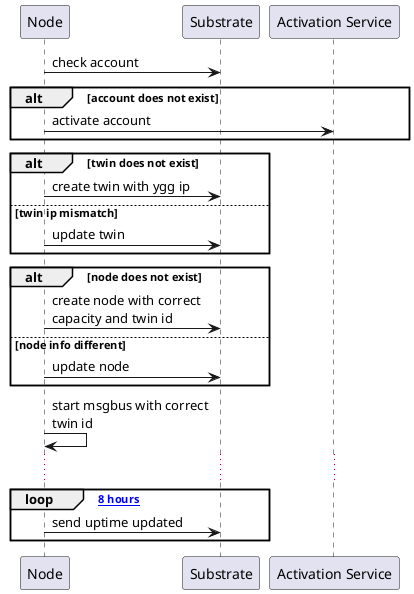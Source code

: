 @startuml
participant Node as node
participant Substrate as sub
participant "Activation Service" as act

node -> sub: check account
alt account does not exist
node -> act: activate account
end

alt twin does not exist
node -> sub: create twin with ygg ip
else twin ip mismatch
node -> sub: update twin
end

alt node does not exist
node -> sub: create node with correct \ncapacity and twin id
else node info different
node -> sub: update node
end

node -> node: start msgbus with correct\ntwin id
...
loop [every 8 hours]
node -> sub: send uptime updated
end
@enduml
